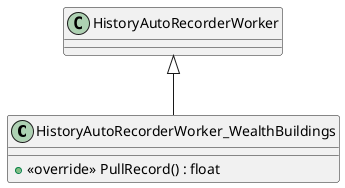 @startuml
class HistoryAutoRecorderWorker_WealthBuildings {
    + <<override>> PullRecord() : float
}
HistoryAutoRecorderWorker <|-- HistoryAutoRecorderWorker_WealthBuildings
@enduml
